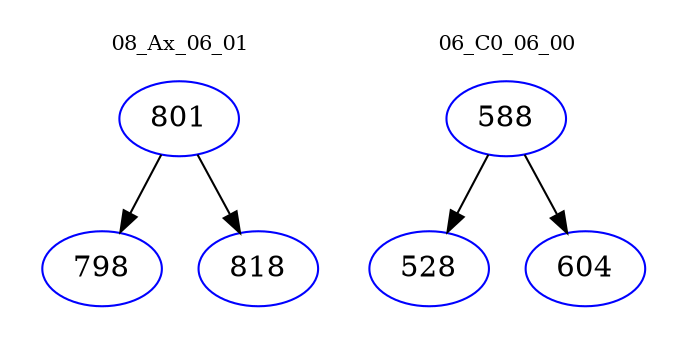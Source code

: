 digraph{
subgraph cluster_0 {
color = white
label = "08_Ax_06_01";
fontsize=10;
T0_801 [label="801", color="blue"]
T0_801 -> T0_798 [color="black"]
T0_798 [label="798", color="blue"]
T0_801 -> T0_818 [color="black"]
T0_818 [label="818", color="blue"]
}
subgraph cluster_1 {
color = white
label = "06_C0_06_00";
fontsize=10;
T1_588 [label="588", color="blue"]
T1_588 -> T1_528 [color="black"]
T1_528 [label="528", color="blue"]
T1_588 -> T1_604 [color="black"]
T1_604 [label="604", color="blue"]
}
}
